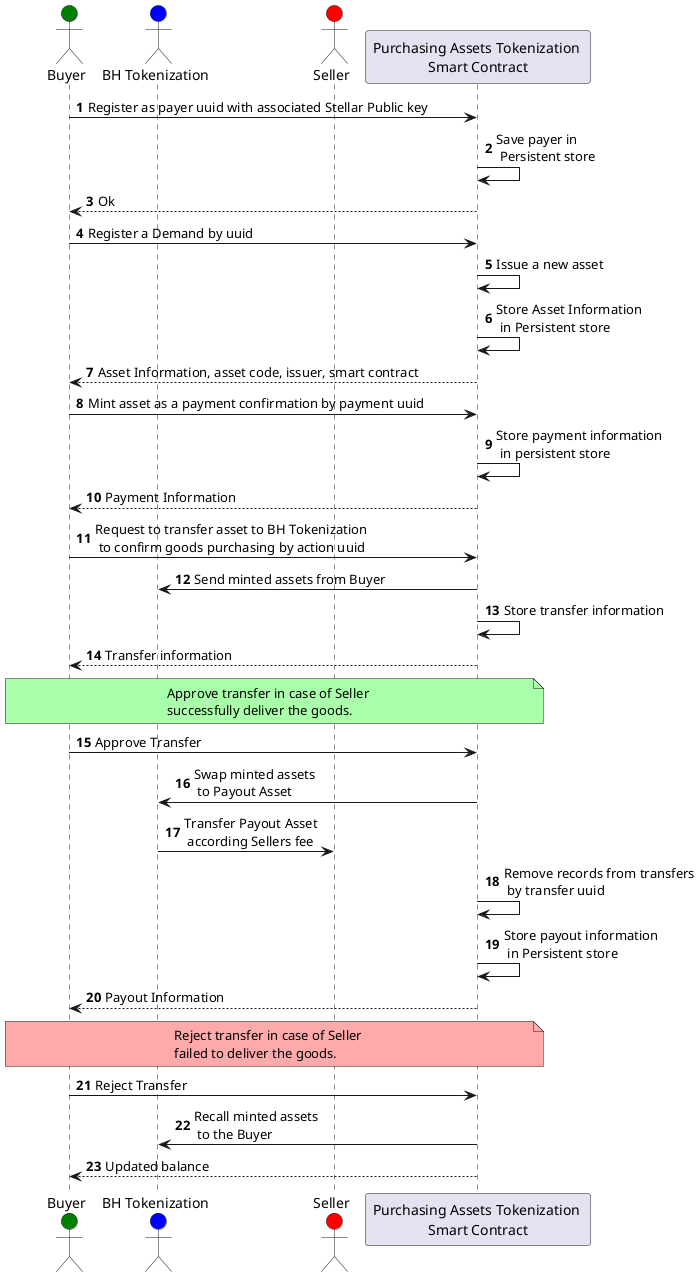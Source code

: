 @startuml
'https://plantuml.com/sequence-diagram

autonumber

actor Buyer as Buyer #green
actor "BH Tokenization" as Merchant #blue
actor "Seller" as Seller #red
participant "Purchasing Assets Tokenization \nSmart Contract" as Contract
Buyer -> Contract: Register as payer uuid with associated Stellar Public key
Contract -> Contract: Save payer in\n Persistent store
Contract --> Buyer: Ok
Buyer -> Contract: Register a Demand by uuid
Contract -> Contract: Issue a new asset
Contract -> Contract: Store Asset Information\n in Persistent store
Contract --> Buyer: Asset Information, asset code, issuer, smart contract
Buyer -> Contract: Mint asset as a payment confirmation by payment uuid
Contract -> Contract: Store payment information\n in persistent store
Contract -->Buyer: Payment Information
Buyer -> Contract: Request to transfer asset to BH Tokenization\n to confirm goods purchasing by action uuid
Contract -> Merchant: Send minted assets from Buyer
Contract -> Contract: Store transfer information
Contract --> Buyer: Transfer information
note over Contract, Buyer #AAFFAA: Approve transfer in case of Seller \nsuccessfully deliver the goods.
Buyer -> Contract: Approve Transfer
Contract -> Merchant: Swap minted assets\n to Payout Asset
Merchant -> Seller: Transfer Payout Asset\n according Sellers fee
Contract -> Contract: Remove records from transfers\n by transfer uuid
Contract -> Contract: Store payout information\n in Persistent store
Contract --> Buyer: Payout Information
note over Contract, Buyer #FFAAAA: Reject transfer in case of Seller \nfailed to deliver the goods.
Buyer -> Contract: Reject Transfer
Contract -> Merchant: Recall minted assets\n to the Buyer
Contract --> Buyer: Updated balance
@enduml